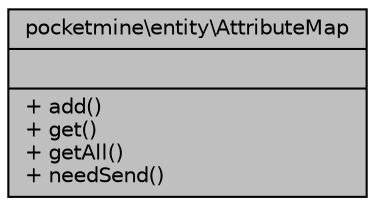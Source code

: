 digraph "pocketmine\entity\AttributeMap"
{
 // INTERACTIVE_SVG=YES
 // LATEX_PDF_SIZE
  edge [fontname="Helvetica",fontsize="10",labelfontname="Helvetica",labelfontsize="10"];
  node [fontname="Helvetica",fontsize="10",shape=record];
  Node1 [label="{pocketmine\\entity\\AttributeMap\n||+ add()\l+ get()\l+ getAll()\l+ needSend()\l}",height=0.2,width=0.4,color="black", fillcolor="grey75", style="filled", fontcolor="black",tooltip=" "];
}
